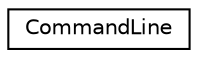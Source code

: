 digraph G
{
  edge [fontname="Helvetica",fontsize="10",labelfontname="Helvetica",labelfontsize="10"];
  node [fontname="Helvetica",fontsize="10",shape=record];
  rankdir="LR";
  Node1 [label="CommandLine",height=0.2,width=0.4,color="black", fillcolor="white", style="filled",URL="$classevent__rpcgen_1_1_command_line.html"];
}

